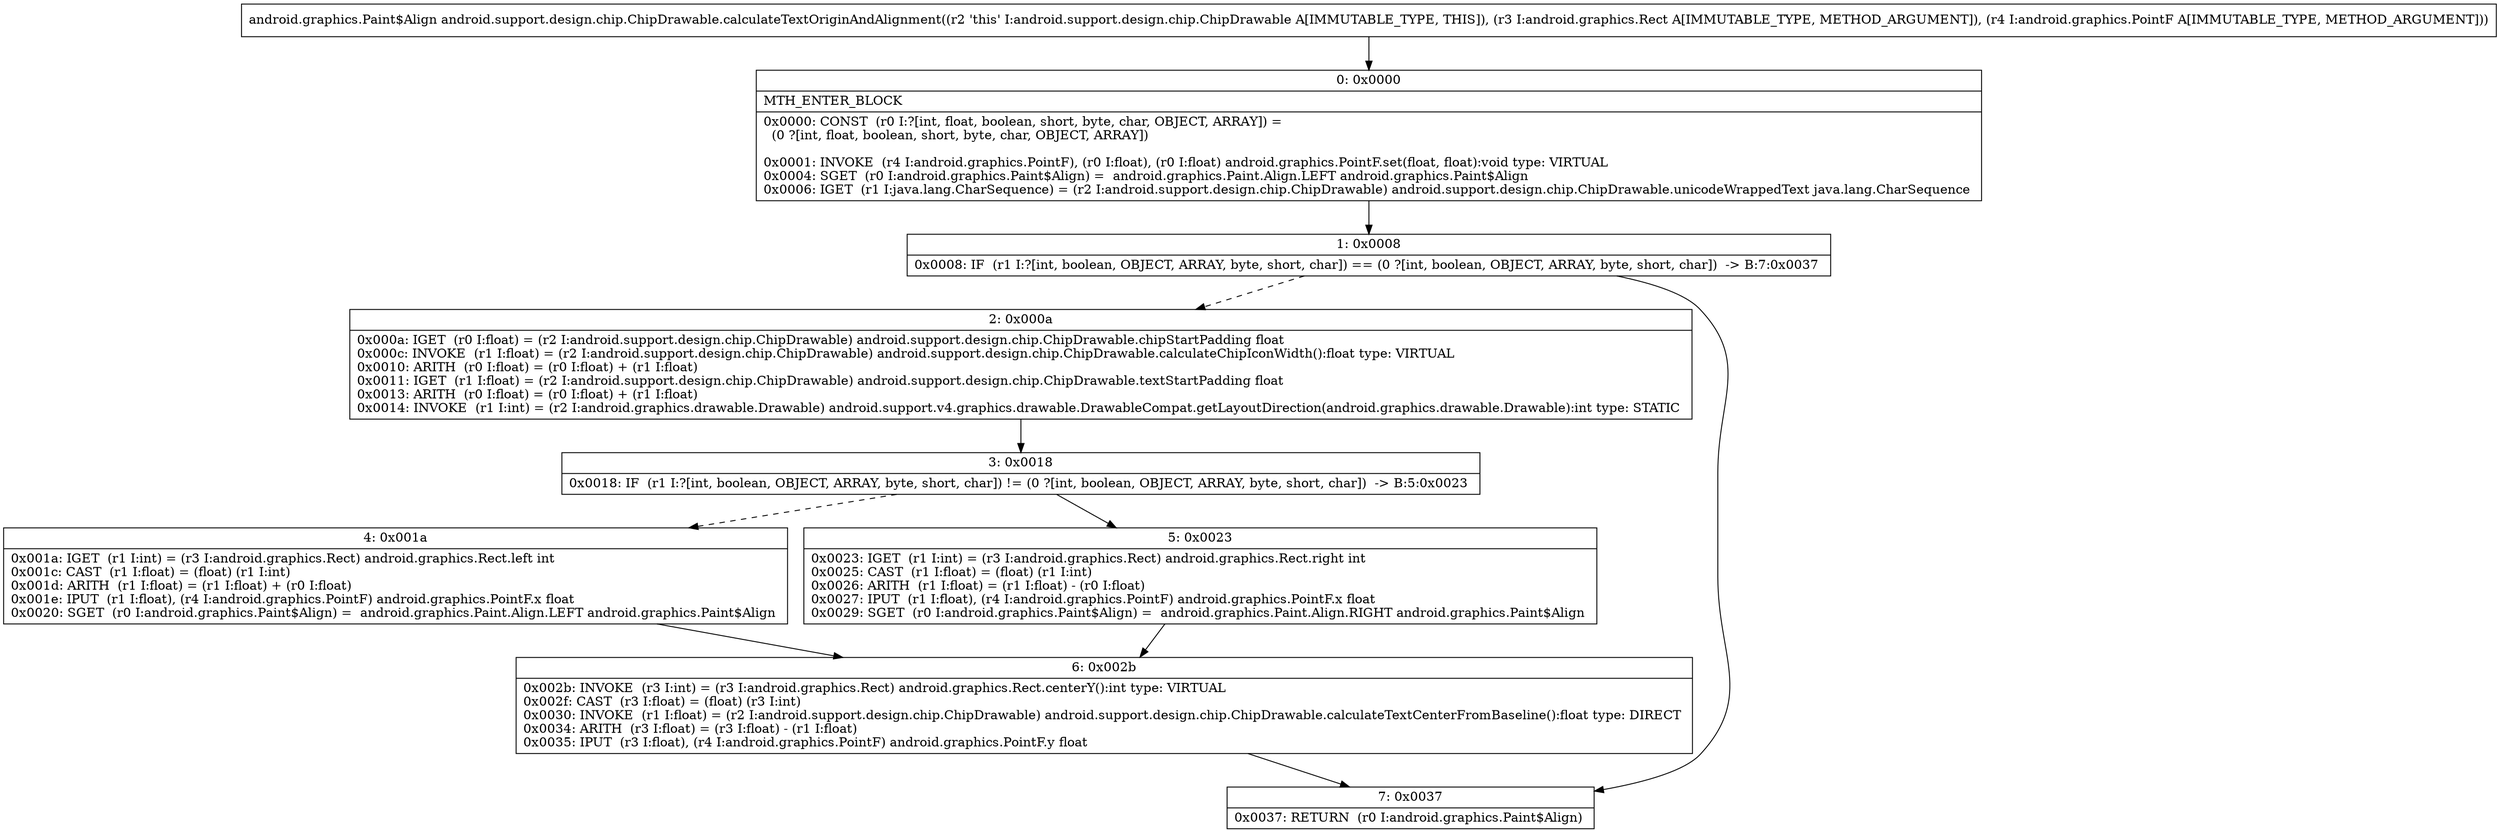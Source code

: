 digraph "CFG forandroid.support.design.chip.ChipDrawable.calculateTextOriginAndAlignment(Landroid\/graphics\/Rect;Landroid\/graphics\/PointF;)Landroid\/graphics\/Paint$Align;" {
Node_0 [shape=record,label="{0\:\ 0x0000|MTH_ENTER_BLOCK\l|0x0000: CONST  (r0 I:?[int, float, boolean, short, byte, char, OBJECT, ARRAY]) = \l  (0 ?[int, float, boolean, short, byte, char, OBJECT, ARRAY])\l \l0x0001: INVOKE  (r4 I:android.graphics.PointF), (r0 I:float), (r0 I:float) android.graphics.PointF.set(float, float):void type: VIRTUAL \l0x0004: SGET  (r0 I:android.graphics.Paint$Align) =  android.graphics.Paint.Align.LEFT android.graphics.Paint$Align \l0x0006: IGET  (r1 I:java.lang.CharSequence) = (r2 I:android.support.design.chip.ChipDrawable) android.support.design.chip.ChipDrawable.unicodeWrappedText java.lang.CharSequence \l}"];
Node_1 [shape=record,label="{1\:\ 0x0008|0x0008: IF  (r1 I:?[int, boolean, OBJECT, ARRAY, byte, short, char]) == (0 ?[int, boolean, OBJECT, ARRAY, byte, short, char])  \-\> B:7:0x0037 \l}"];
Node_2 [shape=record,label="{2\:\ 0x000a|0x000a: IGET  (r0 I:float) = (r2 I:android.support.design.chip.ChipDrawable) android.support.design.chip.ChipDrawable.chipStartPadding float \l0x000c: INVOKE  (r1 I:float) = (r2 I:android.support.design.chip.ChipDrawable) android.support.design.chip.ChipDrawable.calculateChipIconWidth():float type: VIRTUAL \l0x0010: ARITH  (r0 I:float) = (r0 I:float) + (r1 I:float) \l0x0011: IGET  (r1 I:float) = (r2 I:android.support.design.chip.ChipDrawable) android.support.design.chip.ChipDrawable.textStartPadding float \l0x0013: ARITH  (r0 I:float) = (r0 I:float) + (r1 I:float) \l0x0014: INVOKE  (r1 I:int) = (r2 I:android.graphics.drawable.Drawable) android.support.v4.graphics.drawable.DrawableCompat.getLayoutDirection(android.graphics.drawable.Drawable):int type: STATIC \l}"];
Node_3 [shape=record,label="{3\:\ 0x0018|0x0018: IF  (r1 I:?[int, boolean, OBJECT, ARRAY, byte, short, char]) != (0 ?[int, boolean, OBJECT, ARRAY, byte, short, char])  \-\> B:5:0x0023 \l}"];
Node_4 [shape=record,label="{4\:\ 0x001a|0x001a: IGET  (r1 I:int) = (r3 I:android.graphics.Rect) android.graphics.Rect.left int \l0x001c: CAST  (r1 I:float) = (float) (r1 I:int) \l0x001d: ARITH  (r1 I:float) = (r1 I:float) + (r0 I:float) \l0x001e: IPUT  (r1 I:float), (r4 I:android.graphics.PointF) android.graphics.PointF.x float \l0x0020: SGET  (r0 I:android.graphics.Paint$Align) =  android.graphics.Paint.Align.LEFT android.graphics.Paint$Align \l}"];
Node_5 [shape=record,label="{5\:\ 0x0023|0x0023: IGET  (r1 I:int) = (r3 I:android.graphics.Rect) android.graphics.Rect.right int \l0x0025: CAST  (r1 I:float) = (float) (r1 I:int) \l0x0026: ARITH  (r1 I:float) = (r1 I:float) \- (r0 I:float) \l0x0027: IPUT  (r1 I:float), (r4 I:android.graphics.PointF) android.graphics.PointF.x float \l0x0029: SGET  (r0 I:android.graphics.Paint$Align) =  android.graphics.Paint.Align.RIGHT android.graphics.Paint$Align \l}"];
Node_6 [shape=record,label="{6\:\ 0x002b|0x002b: INVOKE  (r3 I:int) = (r3 I:android.graphics.Rect) android.graphics.Rect.centerY():int type: VIRTUAL \l0x002f: CAST  (r3 I:float) = (float) (r3 I:int) \l0x0030: INVOKE  (r1 I:float) = (r2 I:android.support.design.chip.ChipDrawable) android.support.design.chip.ChipDrawable.calculateTextCenterFromBaseline():float type: DIRECT \l0x0034: ARITH  (r3 I:float) = (r3 I:float) \- (r1 I:float) \l0x0035: IPUT  (r3 I:float), (r4 I:android.graphics.PointF) android.graphics.PointF.y float \l}"];
Node_7 [shape=record,label="{7\:\ 0x0037|0x0037: RETURN  (r0 I:android.graphics.Paint$Align) \l}"];
MethodNode[shape=record,label="{android.graphics.Paint$Align android.support.design.chip.ChipDrawable.calculateTextOriginAndAlignment((r2 'this' I:android.support.design.chip.ChipDrawable A[IMMUTABLE_TYPE, THIS]), (r3 I:android.graphics.Rect A[IMMUTABLE_TYPE, METHOD_ARGUMENT]), (r4 I:android.graphics.PointF A[IMMUTABLE_TYPE, METHOD_ARGUMENT])) }"];
MethodNode -> Node_0;
Node_0 -> Node_1;
Node_1 -> Node_2[style=dashed];
Node_1 -> Node_7;
Node_2 -> Node_3;
Node_3 -> Node_4[style=dashed];
Node_3 -> Node_5;
Node_4 -> Node_6;
Node_5 -> Node_6;
Node_6 -> Node_7;
}

